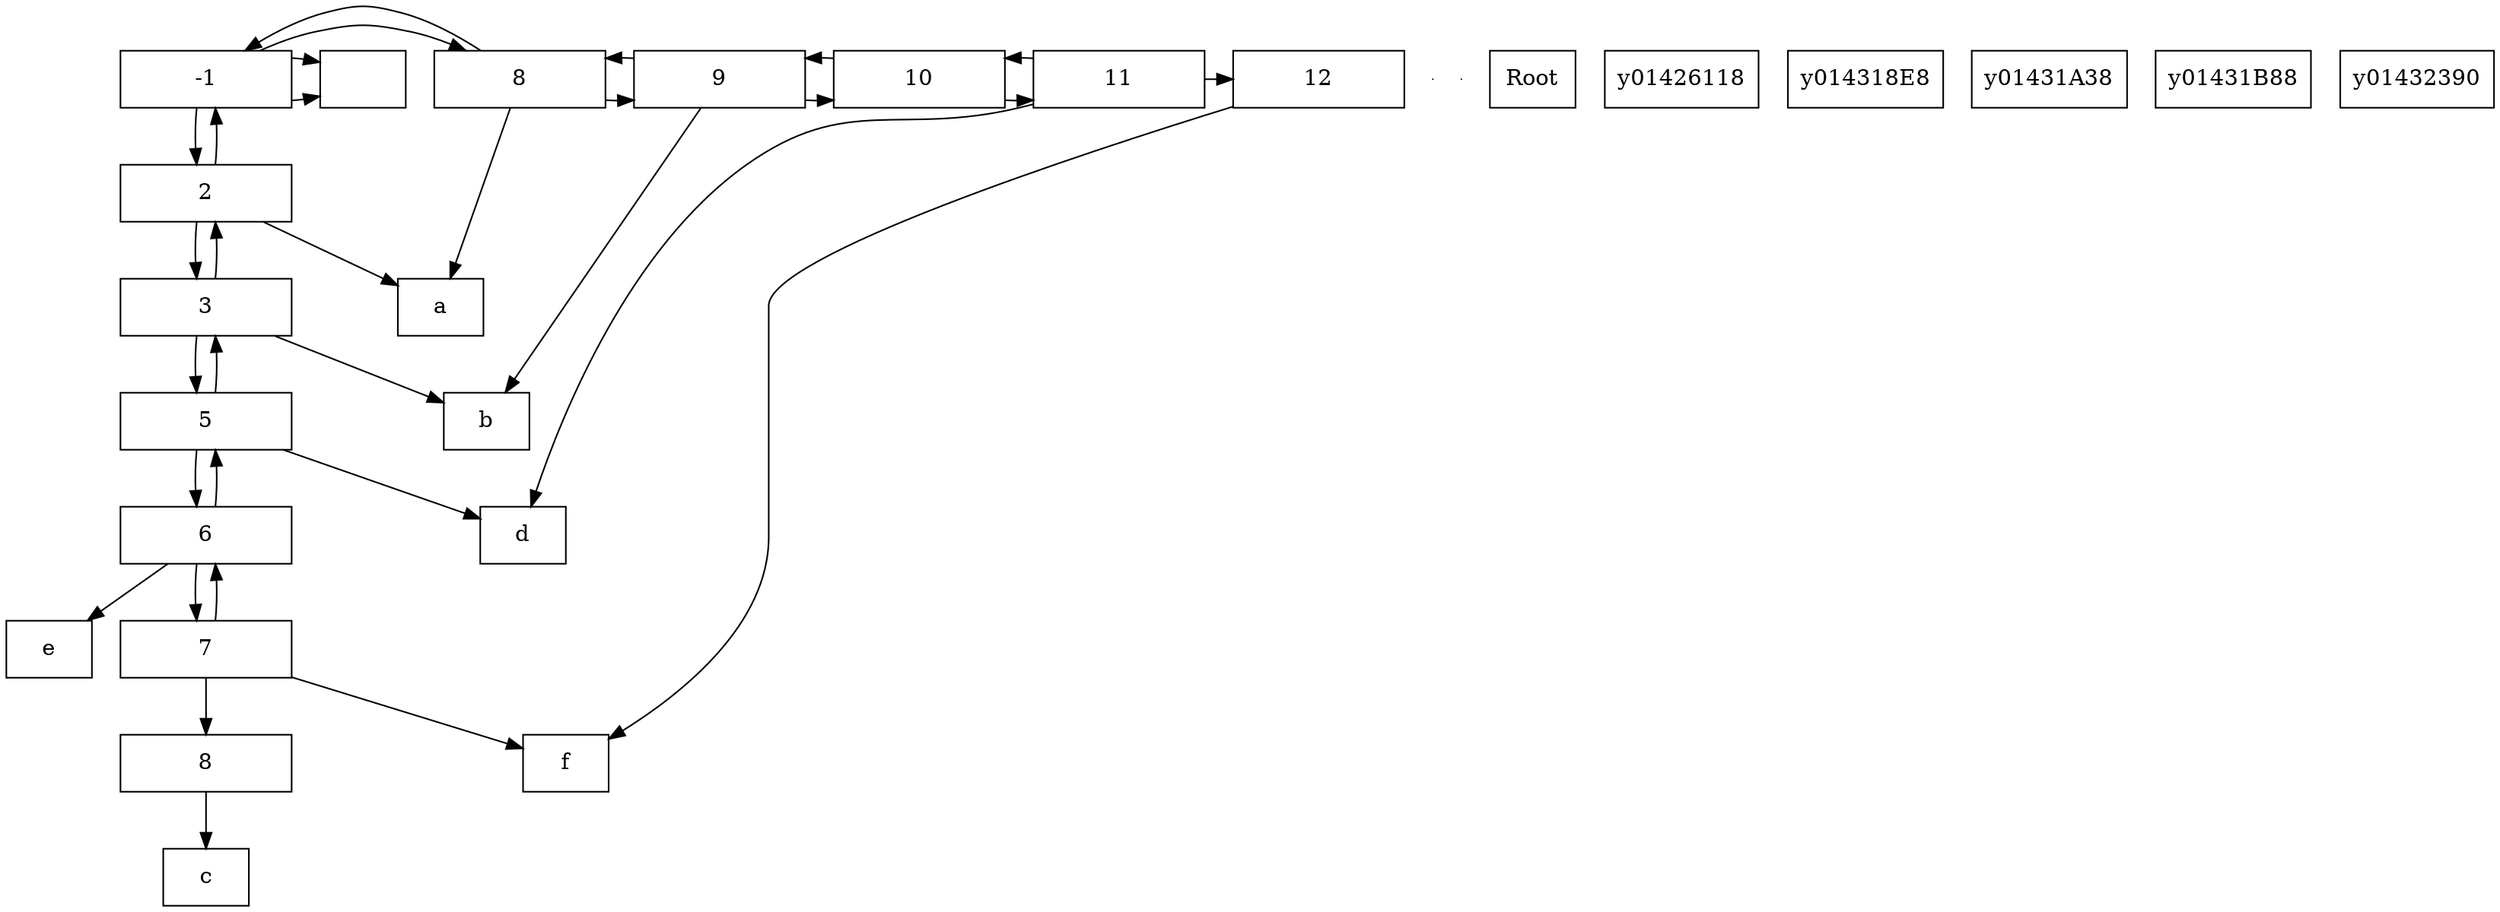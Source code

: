 digraph discografia{
node [shape = rectangle]
x01426650[label = "-1", width = 1.5, group = 1];
e0[ shape = point, width = 0 ];
e1[ shape = point, width = 0 ];


x01426258[label = "2", width = 1.5, group = 1];


x01431958[label = "3", width = 1.5, group = 1];


x01431BF8[label = "5", width = 1.5, group = 1];


x01431DE0[label = "6", width = 1.5, group = 1];


x01431EC0[label = "7", width = 1.5, group = 1];


x01431AA8[label = "8", width = 1.5, group = 1];


x01426650->x01426258
x01426258->x01426650
x01426258->x01431958
x01431958->x01426258
x01431958->x01431BF8
x01431BF8->x01431958
x01431BF8->x01431DE0
x01431DE0->x01431BF8
x01431DE0->x01431EC0
x01431EC0->x01431DE0
x01431EC0->x01431AA8
x01426118[label = "8", width = 1.5, group = 1];
x014318E8[label = "9", width = 1.5, group = 1];
x01431A38[label = "10", width = 1.5, group = 1];
x01431B88[label = "11", width = 1.5, group = 1];
x01432390[label = "12", width = 1.5, group = 1];
x01426650->x01426118
x01426118->x01426650
x01426118->x014318E8
x014318E8->x01426118
x014318E8->x01431A38
x01431A38->x014318E8
x01431A38->x01431B88
x01431B88->x01431A38
x01431B88->x01432390
{rank = same; Root
; x01426650
; x01426118
; x014318E8
; x01431A38
; x01431B88
; x01432390
}

x01426650[label = "-1", group = 1]
x01426118[label = "8", group = 2]
x014318E8[label = "9", group = 3]
x01431A38[label = "10", group = 4]
x01431B88[label = "11", group = 5]
x01432390[label = "12", group = 6]
y01426650[label = ""]
y01426258[label = "a"]
y01431958[label = "b"]
y01431BF8[label = "d"]
y01431DE0[label = "e"]
y01431EC0[label = "f"]
y01431AA8[label = "c"]
x01426650-> y01426650
x01426650-> y01426650
x01426258-> y01426258
x01426118-> y01426258
x01431958-> y01431958
x014318E8-> y01431958
x01431BF8-> y01431BF8
x01431B88-> y01431BF8
x01431DE0-> y01431DE0
x01431EC0-> y01431EC0
x01432390-> y01431EC0
x01431AA8-> y01431AA8
{rank = same; x01426650; y01426650}
{rank = same; x01426118; y01426118}
{rank = same; x014318E8; y014318E8}
{rank = same; x01431A38; y01431A38}
{rank = same; x01431B88; y01431B88}
{rank = same; x01432390; y01432390}
}
